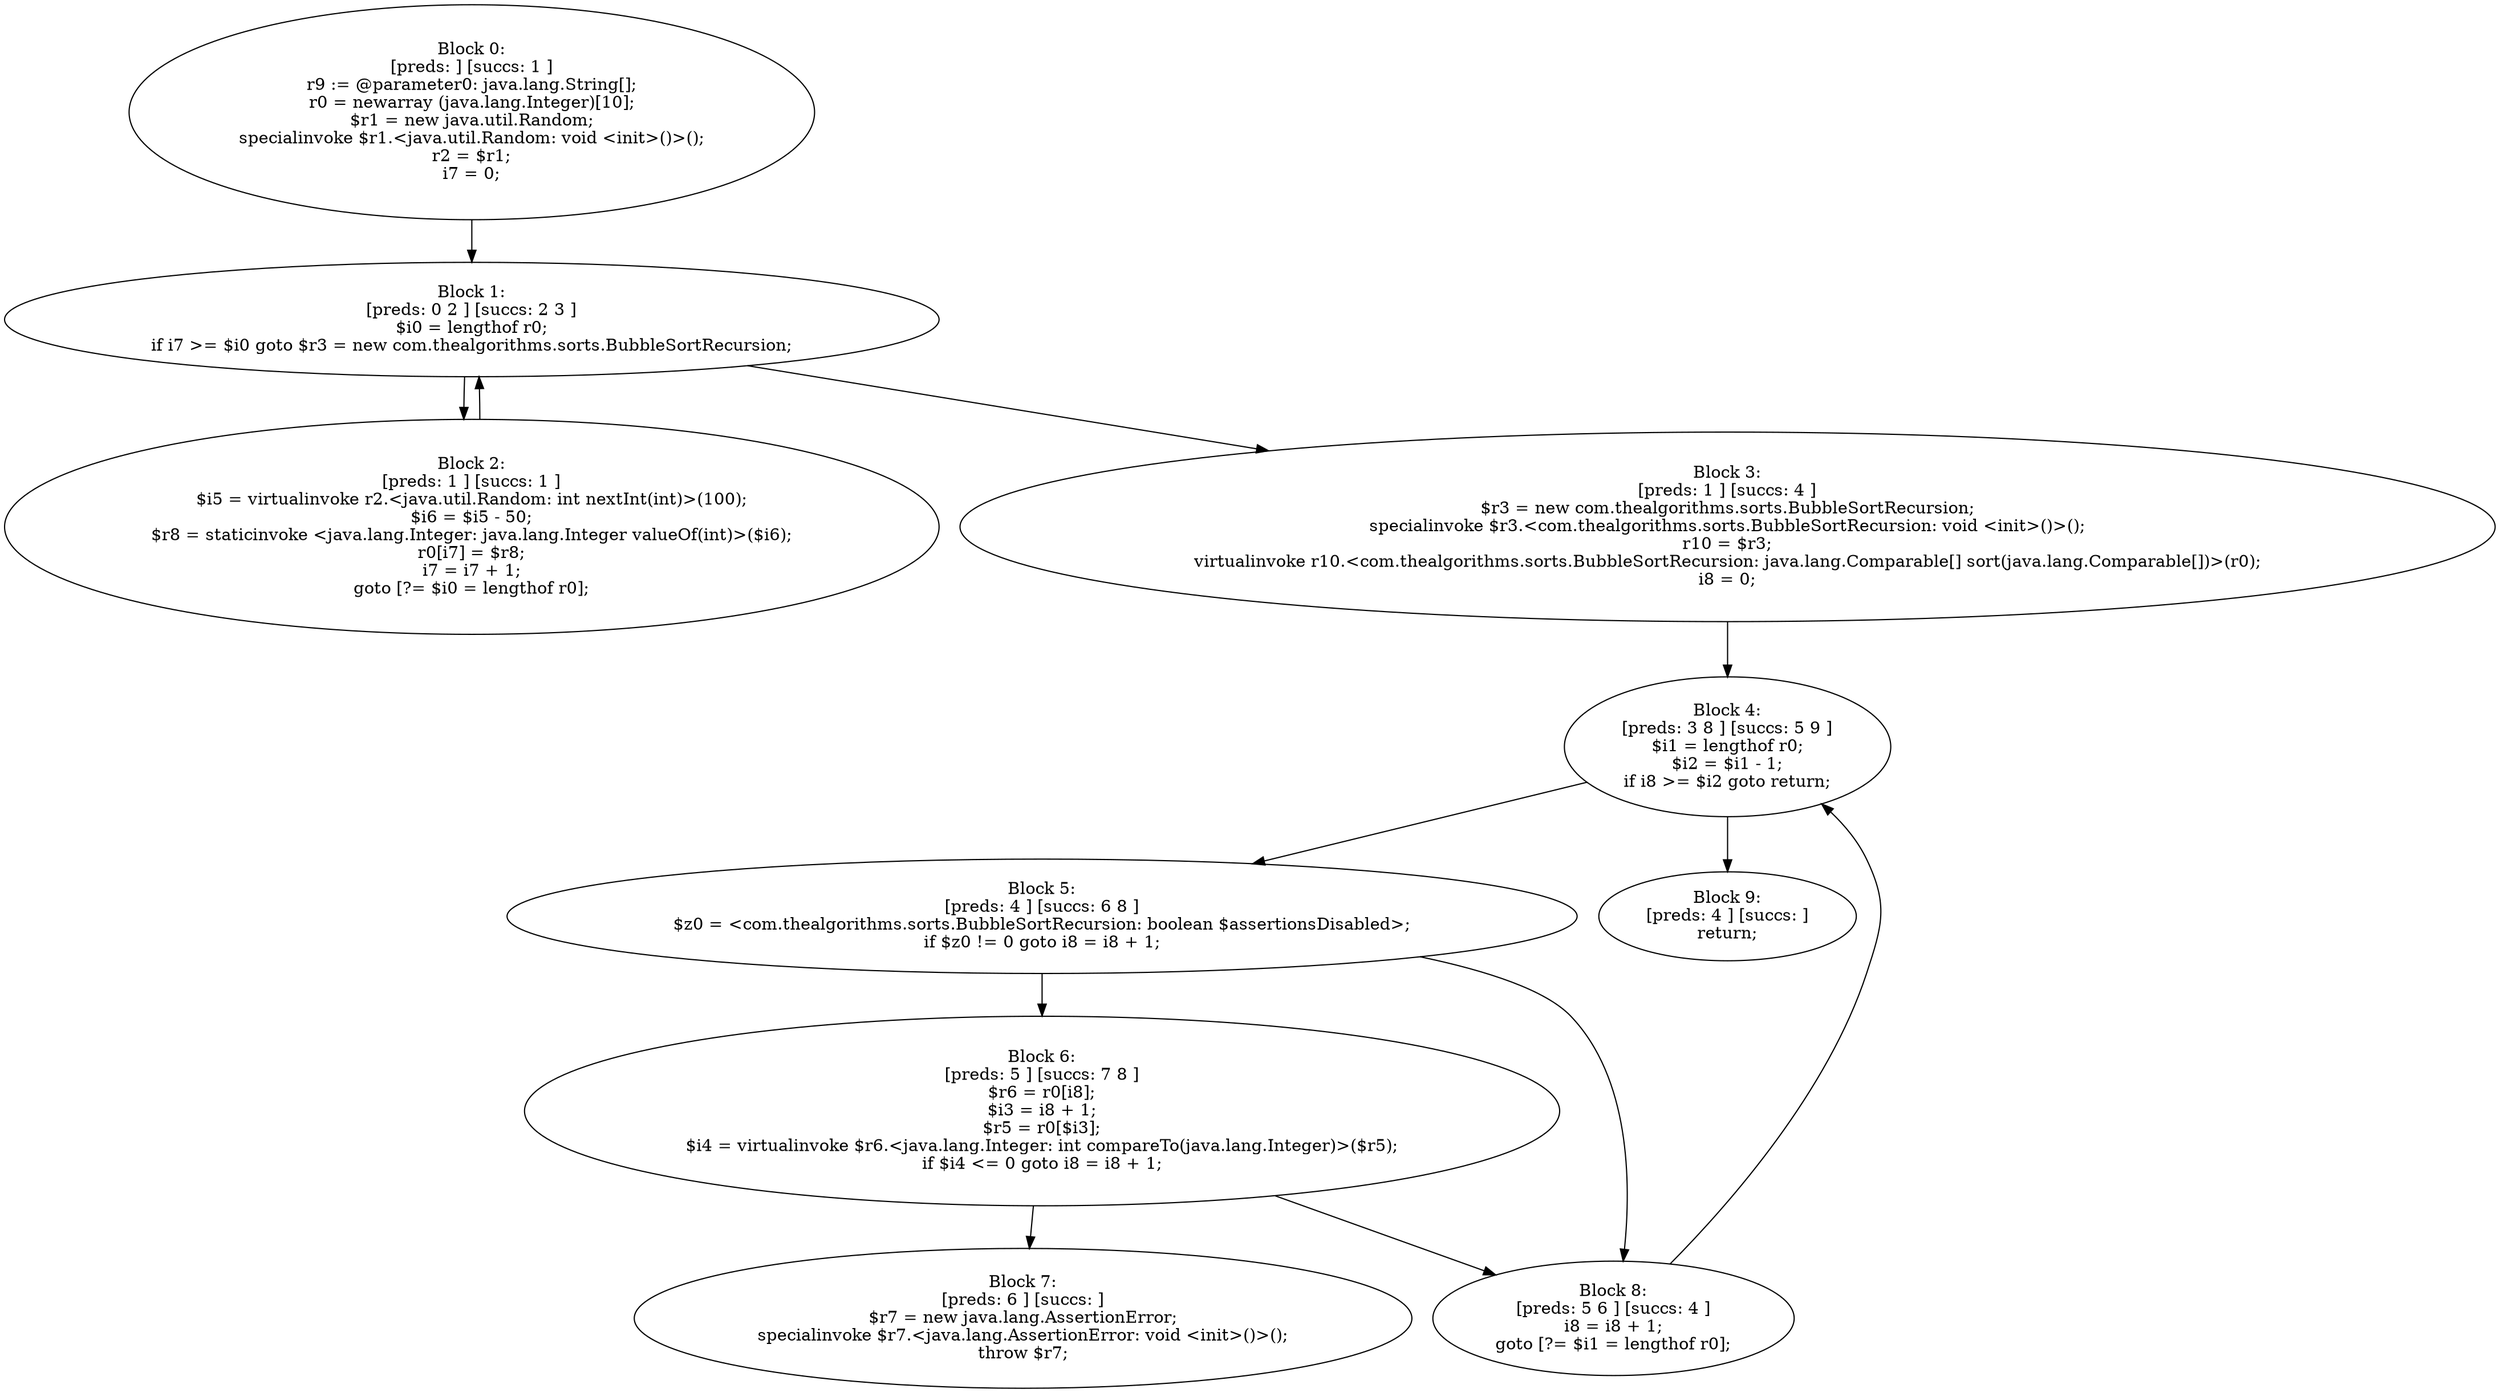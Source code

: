 digraph "unitGraph" {
    "Block 0:
[preds: ] [succs: 1 ]
r9 := @parameter0: java.lang.String[];
r0 = newarray (java.lang.Integer)[10];
$r1 = new java.util.Random;
specialinvoke $r1.<java.util.Random: void <init>()>();
r2 = $r1;
i7 = 0;
"
    "Block 1:
[preds: 0 2 ] [succs: 2 3 ]
$i0 = lengthof r0;
if i7 >= $i0 goto $r3 = new com.thealgorithms.sorts.BubbleSortRecursion;
"
    "Block 2:
[preds: 1 ] [succs: 1 ]
$i5 = virtualinvoke r2.<java.util.Random: int nextInt(int)>(100);
$i6 = $i5 - 50;
$r8 = staticinvoke <java.lang.Integer: java.lang.Integer valueOf(int)>($i6);
r0[i7] = $r8;
i7 = i7 + 1;
goto [?= $i0 = lengthof r0];
"
    "Block 3:
[preds: 1 ] [succs: 4 ]
$r3 = new com.thealgorithms.sorts.BubbleSortRecursion;
specialinvoke $r3.<com.thealgorithms.sorts.BubbleSortRecursion: void <init>()>();
r10 = $r3;
virtualinvoke r10.<com.thealgorithms.sorts.BubbleSortRecursion: java.lang.Comparable[] sort(java.lang.Comparable[])>(r0);
i8 = 0;
"
    "Block 4:
[preds: 3 8 ] [succs: 5 9 ]
$i1 = lengthof r0;
$i2 = $i1 - 1;
if i8 >= $i2 goto return;
"
    "Block 5:
[preds: 4 ] [succs: 6 8 ]
$z0 = <com.thealgorithms.sorts.BubbleSortRecursion: boolean $assertionsDisabled>;
if $z0 != 0 goto i8 = i8 + 1;
"
    "Block 6:
[preds: 5 ] [succs: 7 8 ]
$r6 = r0[i8];
$i3 = i8 + 1;
$r5 = r0[$i3];
$i4 = virtualinvoke $r6.<java.lang.Integer: int compareTo(java.lang.Integer)>($r5);
if $i4 <= 0 goto i8 = i8 + 1;
"
    "Block 7:
[preds: 6 ] [succs: ]
$r7 = new java.lang.AssertionError;
specialinvoke $r7.<java.lang.AssertionError: void <init>()>();
throw $r7;
"
    "Block 8:
[preds: 5 6 ] [succs: 4 ]
i8 = i8 + 1;
goto [?= $i1 = lengthof r0];
"
    "Block 9:
[preds: 4 ] [succs: ]
return;
"
    "Block 0:
[preds: ] [succs: 1 ]
r9 := @parameter0: java.lang.String[];
r0 = newarray (java.lang.Integer)[10];
$r1 = new java.util.Random;
specialinvoke $r1.<java.util.Random: void <init>()>();
r2 = $r1;
i7 = 0;
"->"Block 1:
[preds: 0 2 ] [succs: 2 3 ]
$i0 = lengthof r0;
if i7 >= $i0 goto $r3 = new com.thealgorithms.sorts.BubbleSortRecursion;
";
    "Block 1:
[preds: 0 2 ] [succs: 2 3 ]
$i0 = lengthof r0;
if i7 >= $i0 goto $r3 = new com.thealgorithms.sorts.BubbleSortRecursion;
"->"Block 2:
[preds: 1 ] [succs: 1 ]
$i5 = virtualinvoke r2.<java.util.Random: int nextInt(int)>(100);
$i6 = $i5 - 50;
$r8 = staticinvoke <java.lang.Integer: java.lang.Integer valueOf(int)>($i6);
r0[i7] = $r8;
i7 = i7 + 1;
goto [?= $i0 = lengthof r0];
";
    "Block 1:
[preds: 0 2 ] [succs: 2 3 ]
$i0 = lengthof r0;
if i7 >= $i0 goto $r3 = new com.thealgorithms.sorts.BubbleSortRecursion;
"->"Block 3:
[preds: 1 ] [succs: 4 ]
$r3 = new com.thealgorithms.sorts.BubbleSortRecursion;
specialinvoke $r3.<com.thealgorithms.sorts.BubbleSortRecursion: void <init>()>();
r10 = $r3;
virtualinvoke r10.<com.thealgorithms.sorts.BubbleSortRecursion: java.lang.Comparable[] sort(java.lang.Comparable[])>(r0);
i8 = 0;
";
    "Block 2:
[preds: 1 ] [succs: 1 ]
$i5 = virtualinvoke r2.<java.util.Random: int nextInt(int)>(100);
$i6 = $i5 - 50;
$r8 = staticinvoke <java.lang.Integer: java.lang.Integer valueOf(int)>($i6);
r0[i7] = $r8;
i7 = i7 + 1;
goto [?= $i0 = lengthof r0];
"->"Block 1:
[preds: 0 2 ] [succs: 2 3 ]
$i0 = lengthof r0;
if i7 >= $i0 goto $r3 = new com.thealgorithms.sorts.BubbleSortRecursion;
";
    "Block 3:
[preds: 1 ] [succs: 4 ]
$r3 = new com.thealgorithms.sorts.BubbleSortRecursion;
specialinvoke $r3.<com.thealgorithms.sorts.BubbleSortRecursion: void <init>()>();
r10 = $r3;
virtualinvoke r10.<com.thealgorithms.sorts.BubbleSortRecursion: java.lang.Comparable[] sort(java.lang.Comparable[])>(r0);
i8 = 0;
"->"Block 4:
[preds: 3 8 ] [succs: 5 9 ]
$i1 = lengthof r0;
$i2 = $i1 - 1;
if i8 >= $i2 goto return;
";
    "Block 4:
[preds: 3 8 ] [succs: 5 9 ]
$i1 = lengthof r0;
$i2 = $i1 - 1;
if i8 >= $i2 goto return;
"->"Block 5:
[preds: 4 ] [succs: 6 8 ]
$z0 = <com.thealgorithms.sorts.BubbleSortRecursion: boolean $assertionsDisabled>;
if $z0 != 0 goto i8 = i8 + 1;
";
    "Block 4:
[preds: 3 8 ] [succs: 5 9 ]
$i1 = lengthof r0;
$i2 = $i1 - 1;
if i8 >= $i2 goto return;
"->"Block 9:
[preds: 4 ] [succs: ]
return;
";
    "Block 5:
[preds: 4 ] [succs: 6 8 ]
$z0 = <com.thealgorithms.sorts.BubbleSortRecursion: boolean $assertionsDisabled>;
if $z0 != 0 goto i8 = i8 + 1;
"->"Block 6:
[preds: 5 ] [succs: 7 8 ]
$r6 = r0[i8];
$i3 = i8 + 1;
$r5 = r0[$i3];
$i4 = virtualinvoke $r6.<java.lang.Integer: int compareTo(java.lang.Integer)>($r5);
if $i4 <= 0 goto i8 = i8 + 1;
";
    "Block 5:
[preds: 4 ] [succs: 6 8 ]
$z0 = <com.thealgorithms.sorts.BubbleSortRecursion: boolean $assertionsDisabled>;
if $z0 != 0 goto i8 = i8 + 1;
"->"Block 8:
[preds: 5 6 ] [succs: 4 ]
i8 = i8 + 1;
goto [?= $i1 = lengthof r0];
";
    "Block 6:
[preds: 5 ] [succs: 7 8 ]
$r6 = r0[i8];
$i3 = i8 + 1;
$r5 = r0[$i3];
$i4 = virtualinvoke $r6.<java.lang.Integer: int compareTo(java.lang.Integer)>($r5);
if $i4 <= 0 goto i8 = i8 + 1;
"->"Block 7:
[preds: 6 ] [succs: ]
$r7 = new java.lang.AssertionError;
specialinvoke $r7.<java.lang.AssertionError: void <init>()>();
throw $r7;
";
    "Block 6:
[preds: 5 ] [succs: 7 8 ]
$r6 = r0[i8];
$i3 = i8 + 1;
$r5 = r0[$i3];
$i4 = virtualinvoke $r6.<java.lang.Integer: int compareTo(java.lang.Integer)>($r5);
if $i4 <= 0 goto i8 = i8 + 1;
"->"Block 8:
[preds: 5 6 ] [succs: 4 ]
i8 = i8 + 1;
goto [?= $i1 = lengthof r0];
";
    "Block 8:
[preds: 5 6 ] [succs: 4 ]
i8 = i8 + 1;
goto [?= $i1 = lengthof r0];
"->"Block 4:
[preds: 3 8 ] [succs: 5 9 ]
$i1 = lengthof r0;
$i2 = $i1 - 1;
if i8 >= $i2 goto return;
";
}
